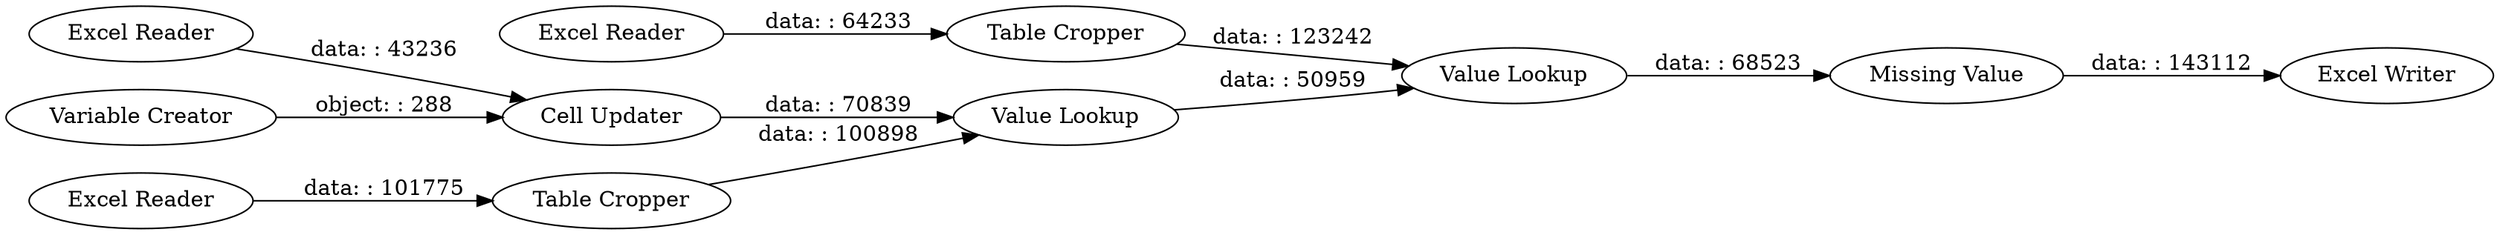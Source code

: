 digraph {
	"-4528574901587806507_4" [label="Value Lookup"]
	"-4528574901587806507_3" [label="Excel Reader"]
	"-4528574901587806507_21" [label="Excel Writer"]
	"-4528574901587806507_17" [label="Cell Updater"]
	"-4528574901587806507_1" [label="Excel Reader"]
	"-4528574901587806507_6" [label="Value Lookup"]
	"-4528574901587806507_18" [label="Table Cropper"]
	"-4528574901587806507_19" [label="Variable Creator"]
	"-4528574901587806507_20" [label="Table Cropper"]
	"-4528574901587806507_7" [label="Missing Value"]
	"-4528574901587806507_8" [label="Excel Reader"]
	"-4528574901587806507_18" -> "-4528574901587806507_6" [label="data: : 123242"]
	"-4528574901587806507_7" -> "-4528574901587806507_21" [label="data: : 143112"]
	"-4528574901587806507_3" -> "-4528574901587806507_20" [label="data: : 101775"]
	"-4528574901587806507_8" -> "-4528574901587806507_18" [label="data: : 64233"]
	"-4528574901587806507_1" -> "-4528574901587806507_17" [label="data: : 43236"]
	"-4528574901587806507_6" -> "-4528574901587806507_7" [label="data: : 68523"]
	"-4528574901587806507_20" -> "-4528574901587806507_4" [label="data: : 100898"]
	"-4528574901587806507_19" -> "-4528574901587806507_17" [label="object: : 288"]
	"-4528574901587806507_4" -> "-4528574901587806507_6" [label="data: : 50959"]
	"-4528574901587806507_17" -> "-4528574901587806507_4" [label="data: : 70839"]
	rankdir=LR
}

